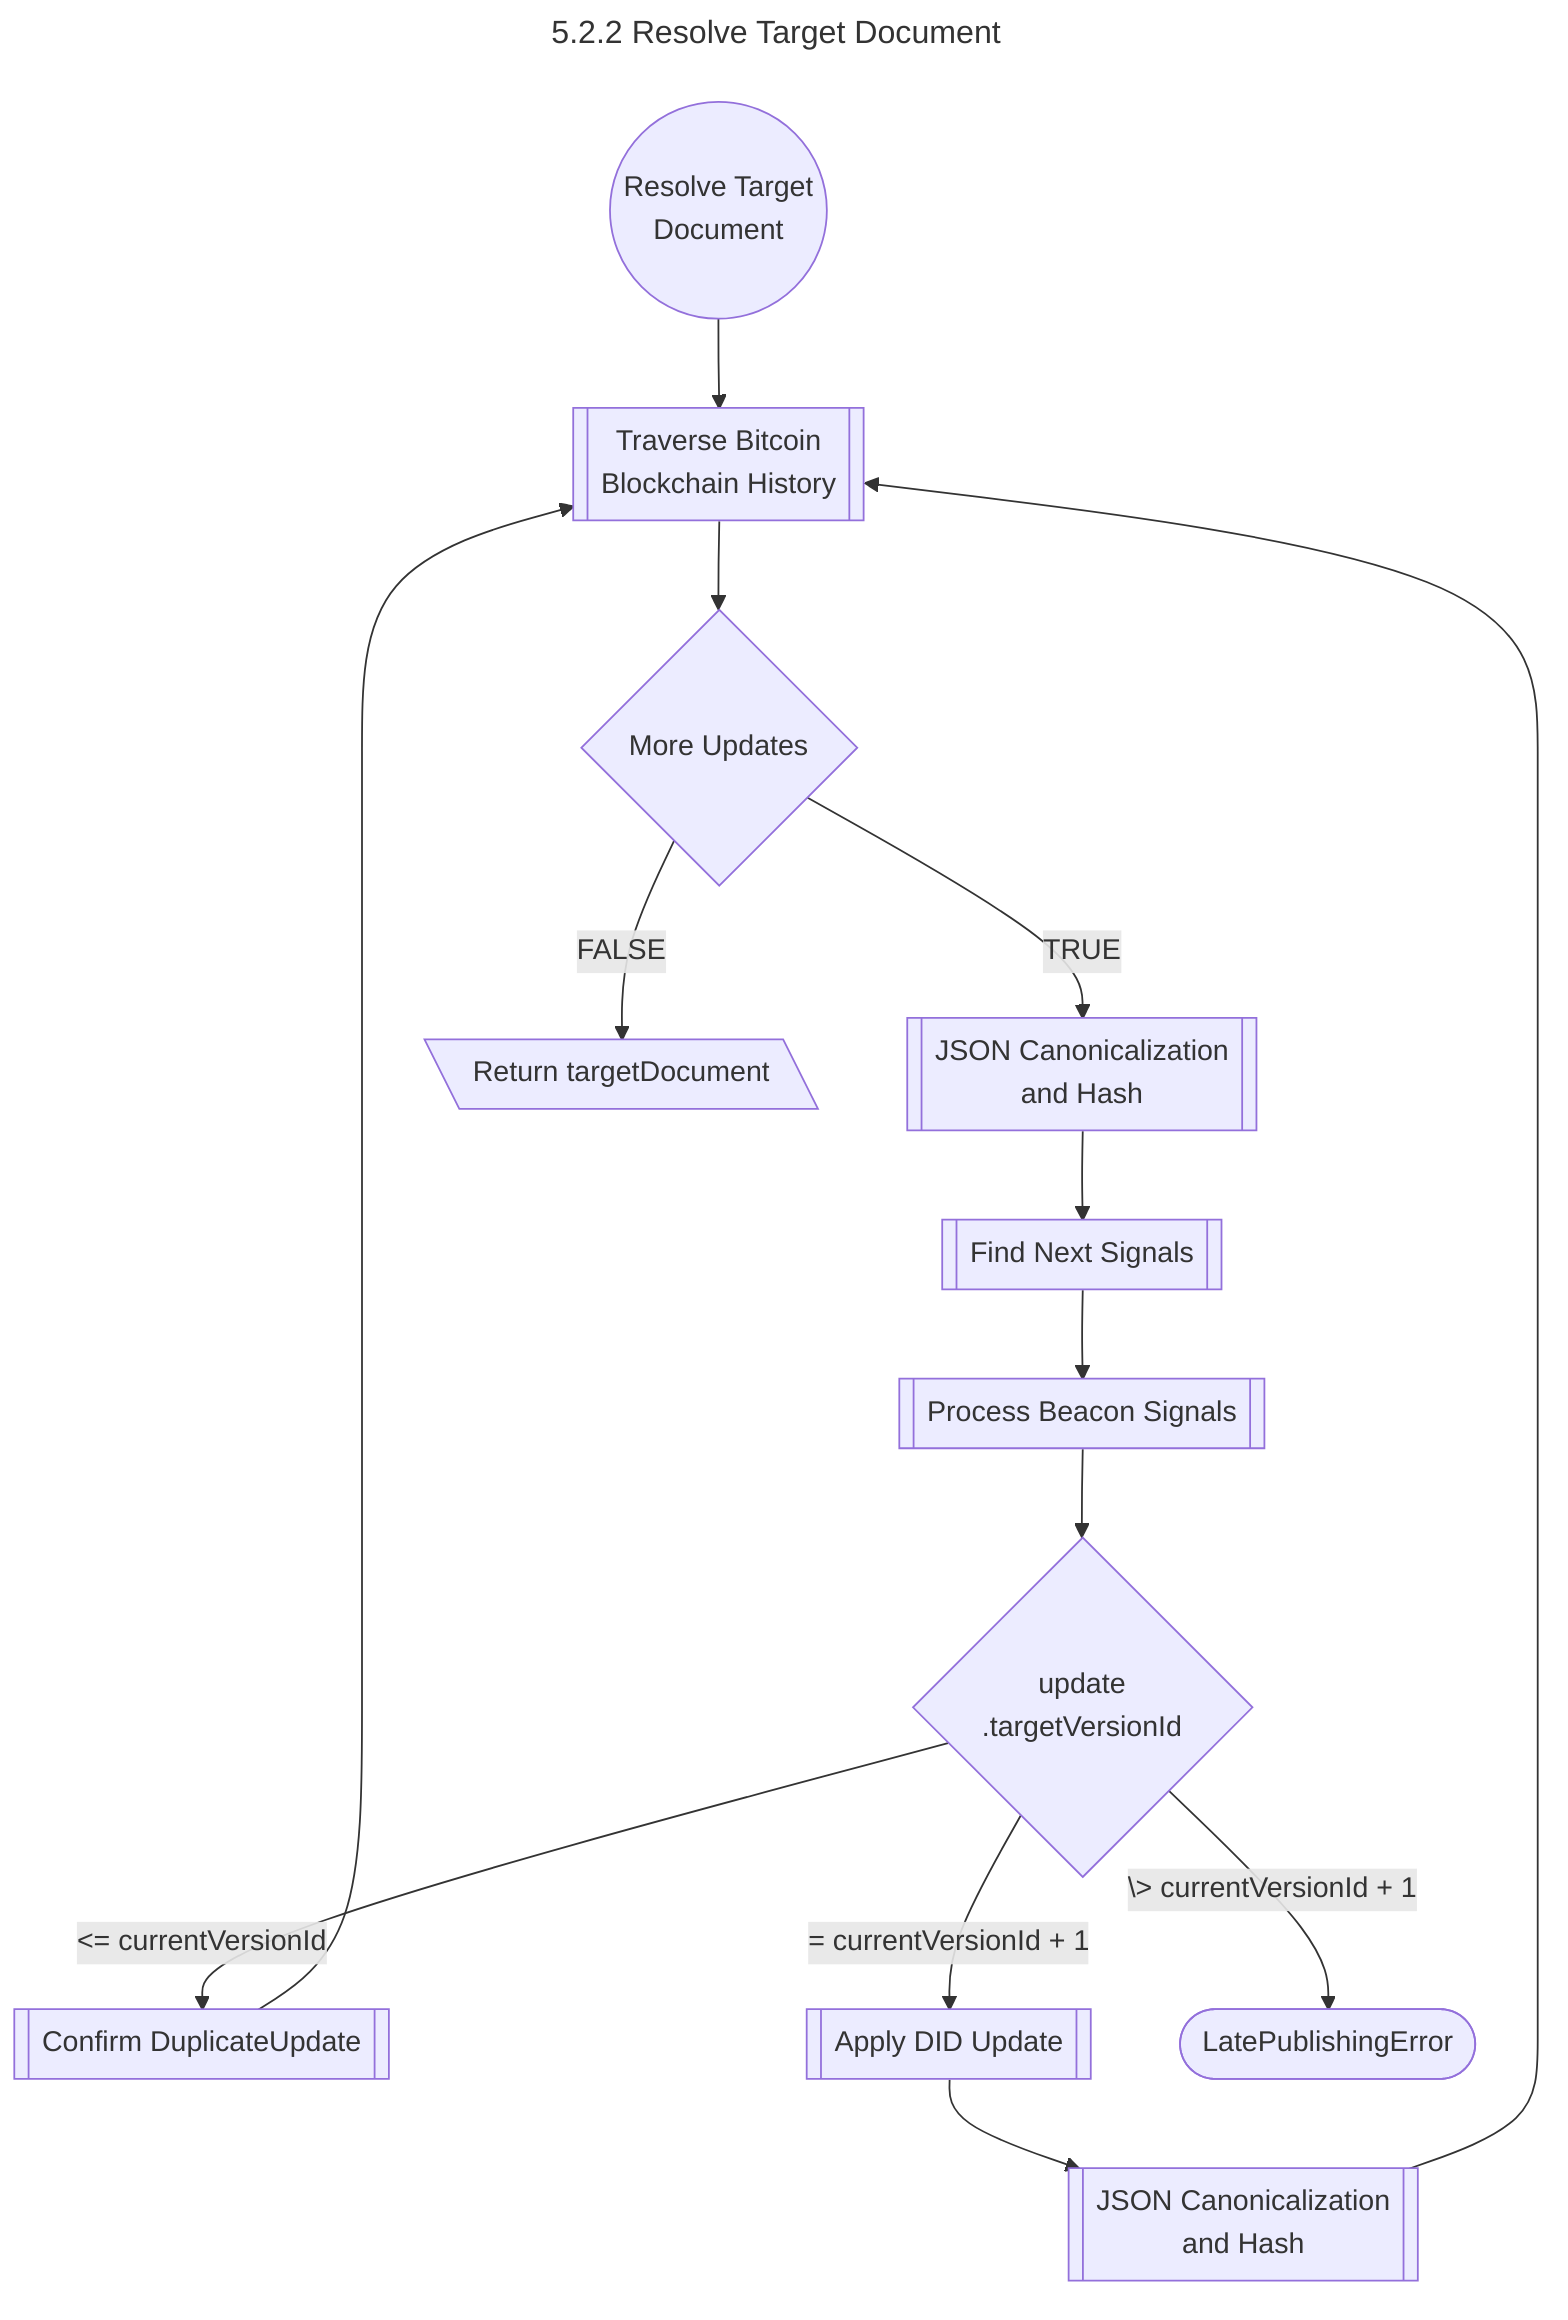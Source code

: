 ---
title: 5.2.2 Resolve Target Document
---

flowchart TD

    Start@{ shape: circle, label: "Resolve Target<br>Document" } --> TraverseHistory@{ shape: subproc, label: Traverse Bitcoin<br/>Blockchain History }
    TraverseHistory --> MoreUpdates{More Updates}
    MoreUpdates -->|TRUE| JSONCanonicalizeHash1@{shape: subproc, label: JSON Canonicalization<br/>and Hash}
    JSONCanonicalizeHash1 --> FindNextSignals@{shape: subproc, label: Find Next Signals}
    FindNextSignals --> ProcessBeaconSignals@{shape: subproc, label: Process Beacon Signals}
    ProcessBeaconSignals --> TargetVersionId{ update<br/>.targetVersionId }
    TargetVersionId -->| <= currentVersionId| ConfirmDupeUpdate@{shape: subproc, label: Confirm DuplicateUpdate} 
    TargetVersionId -->| = currentVersionId + 1| ApplyDidUpdate@{shape: subproc, label: Apply DID Update}
    ApplyDidUpdate --> JSONCanonicalizeHash2@{shape: subproc, label: JSON Canonicalization<br/>and Hash}
    JSONCanonicalizeHash2 --> TraverseHistory
    TargetVersionId -->| \> currentVersionId + 1| LatePublishing@{ shape: stadium, label: "LatePublishingError" }
    ConfirmDupeUpdate --> TraverseHistory

    
    MoreUpdates -->|FALSE| ReturnTargetDocument@{shape: lean-l, label: Return targetDocument}
